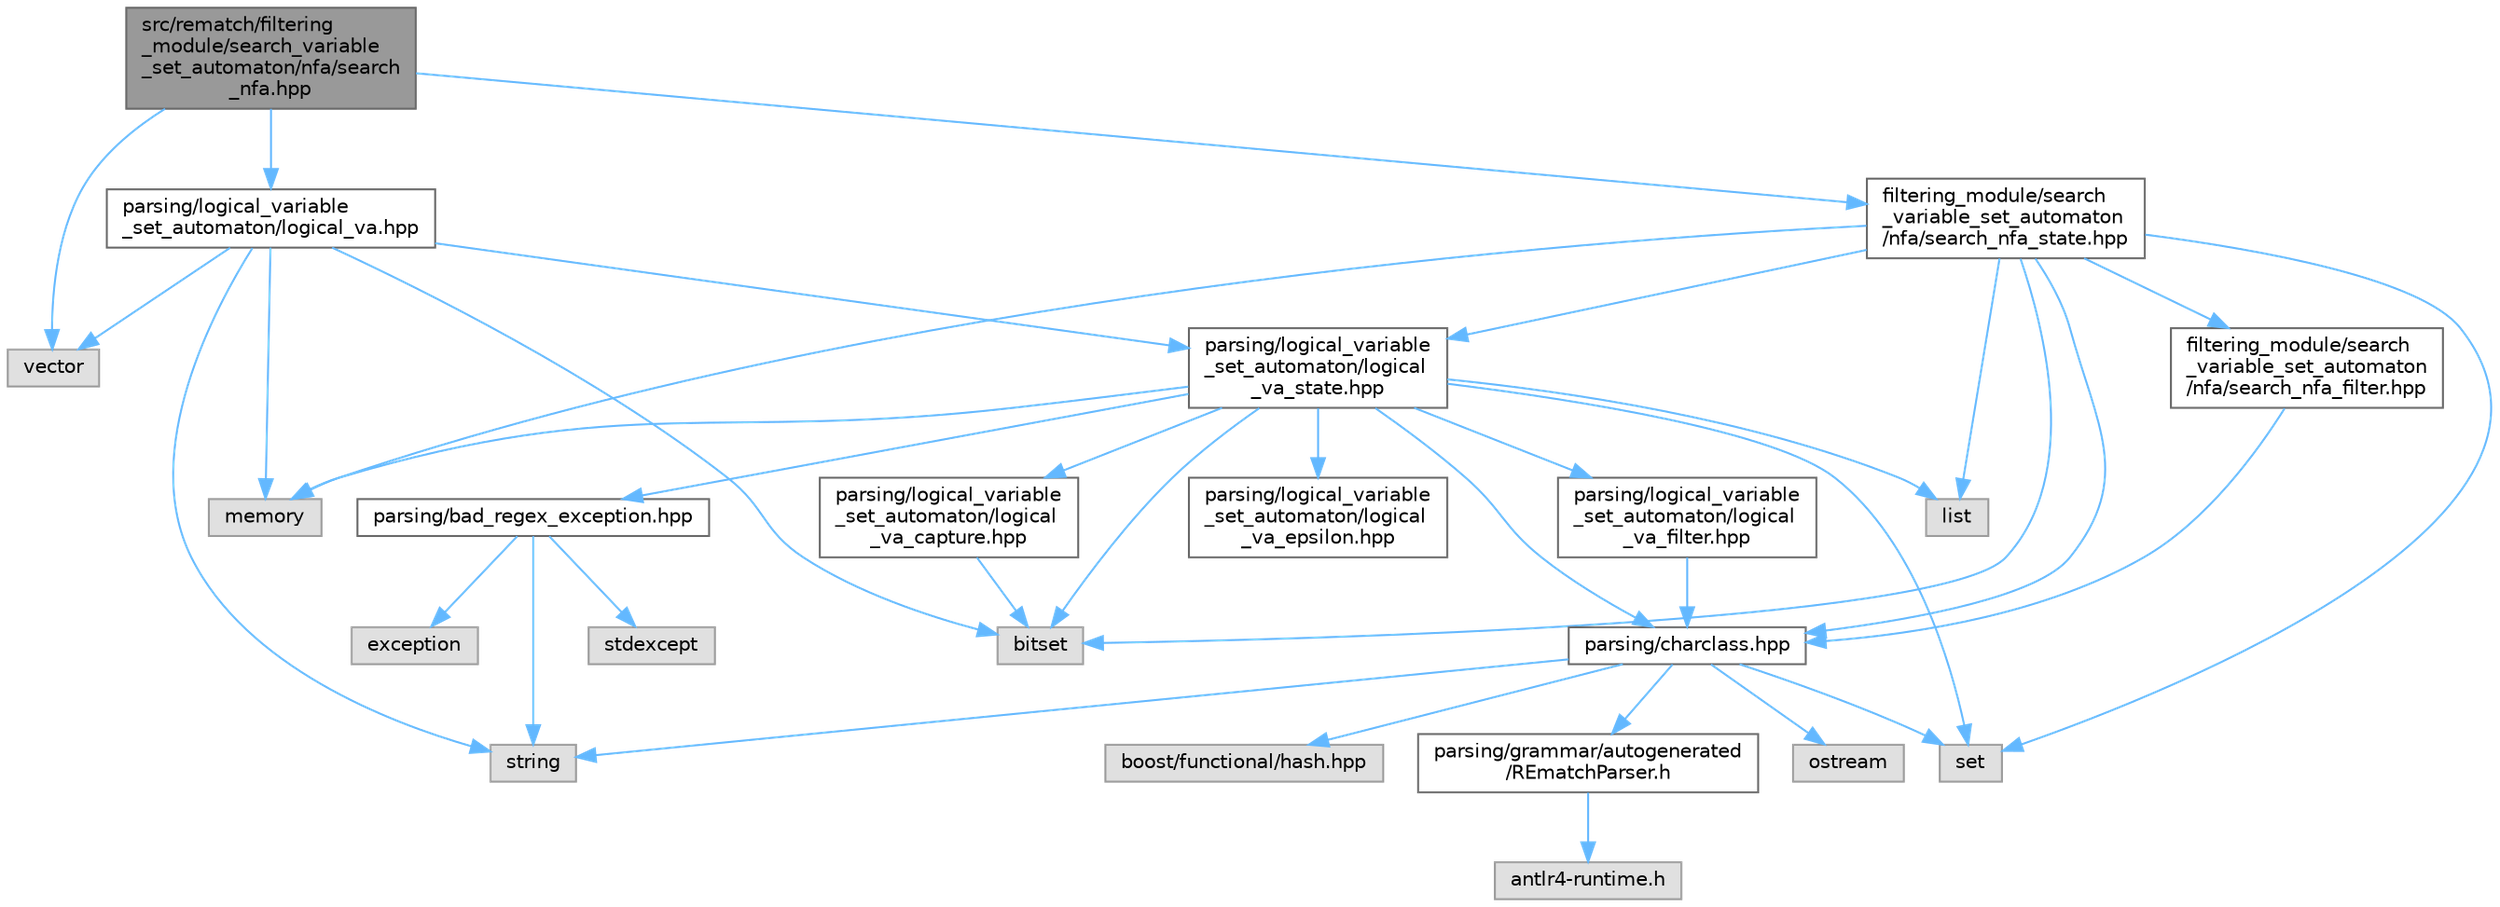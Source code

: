 digraph "src/rematch/filtering_module/search_variable_set_automaton/nfa/search_nfa.hpp"
{
 // LATEX_PDF_SIZE
  bgcolor="transparent";
  edge [fontname=Helvetica,fontsize=10,labelfontname=Helvetica,labelfontsize=10];
  node [fontname=Helvetica,fontsize=10,shape=box,height=0.2,width=0.4];
  Node1 [label="src/rematch/filtering\l_module/search_variable\l_set_automaton/nfa/search\l_nfa.hpp",height=0.2,width=0.4,color="gray40", fillcolor="grey60", style="filled", fontcolor="black",tooltip=" "];
  Node1 -> Node2 [color="steelblue1",style="solid"];
  Node2 [label="vector",height=0.2,width=0.4,color="grey60", fillcolor="#E0E0E0", style="filled",tooltip=" "];
  Node1 -> Node3 [color="steelblue1",style="solid"];
  Node3 [label="filtering_module/search\l_variable_set_automaton\l/nfa/search_nfa_state.hpp",height=0.2,width=0.4,color="grey40", fillcolor="white", style="filled",URL="$d6/db8/search__nfa__state_8hpp.html",tooltip=" "];
  Node3 -> Node4 [color="steelblue1",style="solid"];
  Node4 [label="list",height=0.2,width=0.4,color="grey60", fillcolor="#E0E0E0", style="filled",tooltip=" "];
  Node3 -> Node5 [color="steelblue1",style="solid"];
  Node5 [label="set",height=0.2,width=0.4,color="grey60", fillcolor="#E0E0E0", style="filled",tooltip=" "];
  Node3 -> Node6 [color="steelblue1",style="solid"];
  Node6 [label="bitset",height=0.2,width=0.4,color="grey60", fillcolor="#E0E0E0", style="filled",tooltip=" "];
  Node3 -> Node7 [color="steelblue1",style="solid"];
  Node7 [label="memory",height=0.2,width=0.4,color="grey60", fillcolor="#E0E0E0", style="filled",tooltip=" "];
  Node3 -> Node8 [color="steelblue1",style="solid"];
  Node8 [label="parsing/charclass.hpp",height=0.2,width=0.4,color="grey40", fillcolor="white", style="filled",URL="$d7/d6c/charclass_8hpp.html",tooltip=" "];
  Node8 -> Node5 [color="steelblue1",style="solid"];
  Node8 -> Node9 [color="steelblue1",style="solid"];
  Node9 [label="string",height=0.2,width=0.4,color="grey60", fillcolor="#E0E0E0", style="filled",tooltip=" "];
  Node8 -> Node10 [color="steelblue1",style="solid"];
  Node10 [label="ostream",height=0.2,width=0.4,color="grey60", fillcolor="#E0E0E0", style="filled",tooltip=" "];
  Node8 -> Node11 [color="steelblue1",style="solid"];
  Node11 [label="boost/functional/hash.hpp",height=0.2,width=0.4,color="grey60", fillcolor="#E0E0E0", style="filled",tooltip=" "];
  Node8 -> Node12 [color="steelblue1",style="solid"];
  Node12 [label="parsing/grammar/autogenerated\l/REmatchParser.h",height=0.2,width=0.4,color="grey40", fillcolor="white", style="filled",URL="$d8/dea/REmatchParser_8h.html",tooltip=" "];
  Node12 -> Node13 [color="steelblue1",style="solid"];
  Node13 [label="antlr4-runtime.h",height=0.2,width=0.4,color="grey60", fillcolor="#E0E0E0", style="filled",tooltip=" "];
  Node3 -> Node14 [color="steelblue1",style="solid"];
  Node14 [label="parsing/logical_variable\l_set_automaton/logical\l_va_state.hpp",height=0.2,width=0.4,color="grey40", fillcolor="white", style="filled",URL="$db/d4b/logical__va__state_8hpp.html",tooltip=" "];
  Node14 -> Node4 [color="steelblue1",style="solid"];
  Node14 -> Node5 [color="steelblue1",style="solid"];
  Node14 -> Node6 [color="steelblue1",style="solid"];
  Node14 -> Node7 [color="steelblue1",style="solid"];
  Node14 -> Node15 [color="steelblue1",style="solid"];
  Node15 [label="parsing/bad_regex_exception.hpp",height=0.2,width=0.4,color="grey40", fillcolor="white", style="filled",URL="$d8/dc7/bad__regex__exception_8hpp.html",tooltip=" "];
  Node15 -> Node16 [color="steelblue1",style="solid"];
  Node16 [label="exception",height=0.2,width=0.4,color="grey60", fillcolor="#E0E0E0", style="filled",tooltip=" "];
  Node15 -> Node17 [color="steelblue1",style="solid"];
  Node17 [label="stdexcept",height=0.2,width=0.4,color="grey60", fillcolor="#E0E0E0", style="filled",tooltip=" "];
  Node15 -> Node9 [color="steelblue1",style="solid"];
  Node14 -> Node8 [color="steelblue1",style="solid"];
  Node14 -> Node18 [color="steelblue1",style="solid"];
  Node18 [label="parsing/logical_variable\l_set_automaton/logical\l_va_capture.hpp",height=0.2,width=0.4,color="grey40", fillcolor="white", style="filled",URL="$d7/da2/logical__va__capture_8hpp.html",tooltip=" "];
  Node18 -> Node6 [color="steelblue1",style="solid"];
  Node14 -> Node19 [color="steelblue1",style="solid"];
  Node19 [label="parsing/logical_variable\l_set_automaton/logical\l_va_filter.hpp",height=0.2,width=0.4,color="grey40", fillcolor="white", style="filled",URL="$d1/da7/logical__va__filter_8hpp.html",tooltip=" "];
  Node19 -> Node8 [color="steelblue1",style="solid"];
  Node14 -> Node20 [color="steelblue1",style="solid"];
  Node20 [label="parsing/logical_variable\l_set_automaton/logical\l_va_epsilon.hpp",height=0.2,width=0.4,color="grey40", fillcolor="white", style="filled",URL="$da/d75/logical__va__epsilon_8hpp.html",tooltip=" "];
  Node3 -> Node21 [color="steelblue1",style="solid"];
  Node21 [label="filtering_module/search\l_variable_set_automaton\l/nfa/search_nfa_filter.hpp",height=0.2,width=0.4,color="grey40", fillcolor="white", style="filled",URL="$df/dce/search__nfa__filter_8hpp.html",tooltip=" "];
  Node21 -> Node8 [color="steelblue1",style="solid"];
  Node1 -> Node22 [color="steelblue1",style="solid"];
  Node22 [label="parsing/logical_variable\l_set_automaton/logical_va.hpp",height=0.2,width=0.4,color="grey40", fillcolor="white", style="filled",URL="$d4/d84/logical__va_8hpp.html",tooltip=" "];
  Node22 -> Node9 [color="steelblue1",style="solid"];
  Node22 -> Node2 [color="steelblue1",style="solid"];
  Node22 -> Node7 [color="steelblue1",style="solid"];
  Node22 -> Node6 [color="steelblue1",style="solid"];
  Node22 -> Node14 [color="steelblue1",style="solid"];
}
